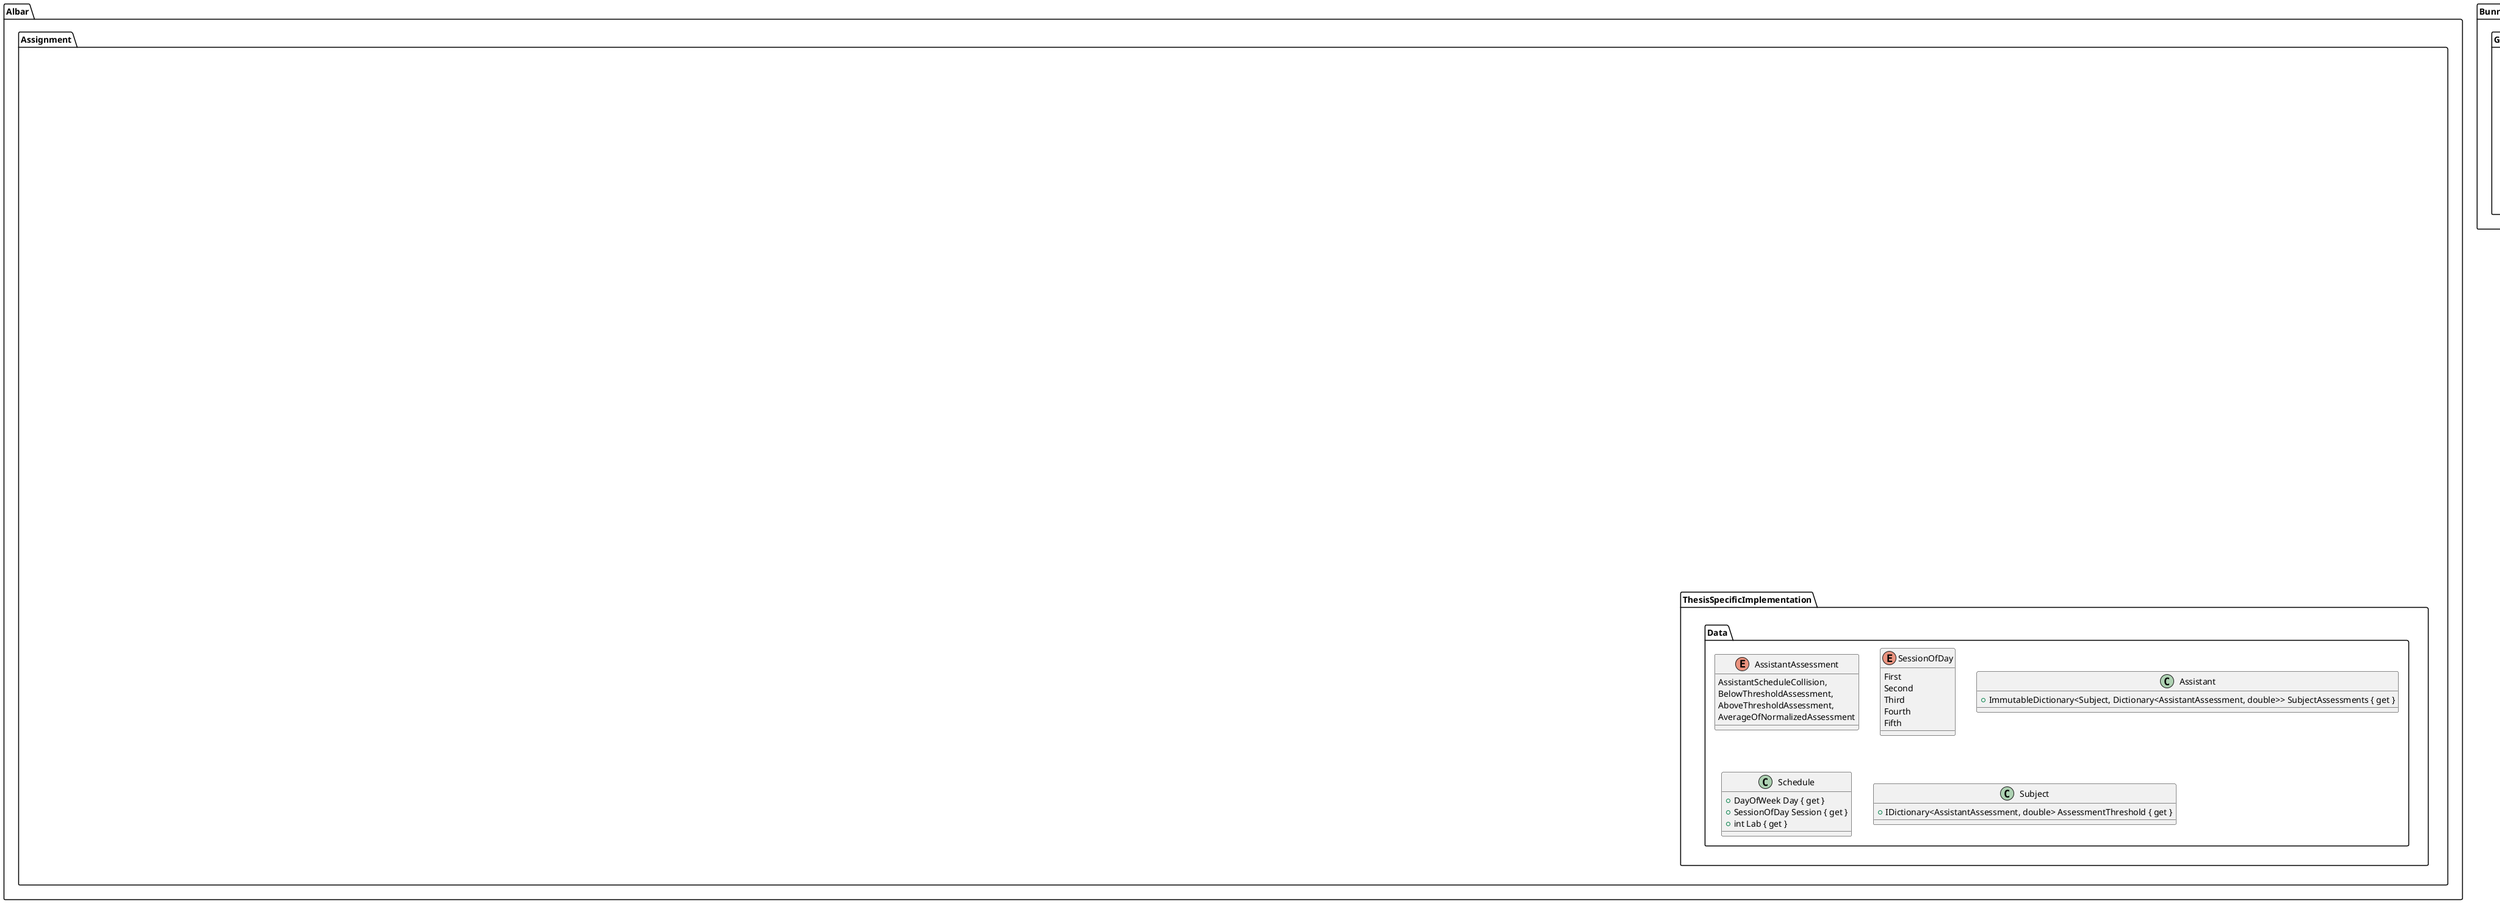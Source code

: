 @startuml
namespace Bunnypro.GeneticAlgorithm.Primitives {
    class PopulationCapacity <<(S,#FF7700)>>
    {
        +int Minimum { get }
        +int Maximum { get }
    }
}

namespace Bunnypro.GeneticAlgorithm.Abstractions {
    interface IChromosome
    {
        +double Fitness { get set }
        +ImmutableArray<object> Genotype { get }
        +object Phenotype { get }
    }
}

hide Bunnypro.GeneticAlgorithm.Primitives
hide Bunnypro.GeneticAlgorithm.Abstractions

namespace Bunnypro.GeneticAlgorithm.MultiObjective.Primitives {
    class ObjectiveValues<T: Enum> <<(S,#FF7700)>>
    {
        -IReadOnlyDictionary<T, double> _values
    }
}

namespace Bunnypro.GeneticAlgorithm.MultiObjective.Abstractions {
'    Bunnypro.GeneticAlgorithm.Abstractions.IChromosome <|-- IChromosome
'    IMultiObjectiveGeneticOperation ..> IChromosome
'    IMultiObjectiveGeneticOperation ..> Bunnypro.GeneticAlgorithm.Primitives.PopulationCapacity

'    IChromosome o-- Bunnypro.GeneticAlgorithm.MultiObjective.Primitives.ObjectiveValues
    
    interface IChromosome<T: Enum>
    {
        +ObjectiveValues<T> ObjectiveValues { get set }
    }
    
    interface IMultiObjectiveGeneticOperation<T: Enum>
    {
        +Task<IEnumerable<IChromosome<T>>> Operate(IEnumerable<IChromosome<T>>, PopulationCapacity[, CancellationToken])
    }
}

namespace Bunnypro.GeneticAlgorithm.MultiObjective.Core {
'    Bunnypro.GeneticAlgorithm.MultiObjective.Abstractions.IChromosomeEvaluator <|-- NormalizedObjectiveValuesFitnessEvaluator
'    NormalizedObjectiveValuesFitnessEvaluator o-- Bunnypro.GeneticAlgorithm.MultiObjective.Core.NormalizedObjectiveValuesFitnessEvaluator.Optimum
'    NormalizedObjectiveValuesFitnessEvaluator ..> Bunnypro.GeneticAlgorithm.MultiObjective.Abstractions.IChromosome
    
    class NormalizedObjectiveValuesFitnessEvaluator<T: Enum>
    {
        -<<readonly>> IDictionary<T, Optimum> _optimum
        -<<readonly>> IDictionary<T, double> _coefficient
        #<<virtual>> void EvaluateObjectiveValuesAll(IEnumerable<IChromosome<T>>)
    }
}

hide Bunnypro.GeneticAlgorithm.MultiObjective.Primitives
hide Bunnypro.GeneticAlgorithm.MultiObjective.Abstractions
hide Bunnypro.GeneticAlgorithm.MultiObjective.Core

namespace Albar.Assignment.DataAbstractions {
    interface IAssistant
    {
        +int Id { get }
        +ImmutableArray<ISubject> Subjects { get }
    }
    
    interface ISchedule
    {
        +int Id { get }
        +ISubject Subject { get }
    }
    
    interface ISubject
    {
        +int Id { get }
        +ImmutableArray<IAssistant> Assistants { get }
        +ImmutableArray<ISchedule> Schedules { get }
        +int AssistantCountPerScheduleRequirement { get }
    }
}

hide Albar.Assignment.DataAbstractions

namespace Albar.Assignment.Abstractions {
'    Bunnypro.GeneticAlgorithm.MultiObjective.Abstractions.IChromosome <|-- IAssignmentChromosome
'    ICrossoverSelection <|-- IReproductionSelection
'    IMutationSelection <|-- IReproductionSelection

'    IAssignmentChromosome o-- IScheduleSolutionRepresentation
    
'    ICrossoverSelection ..> IAssignmentChromosome
'    ICrossoverSelection ..> Bunnypro.GeneticAlgorithm.Primitives.PopulationCapacity
'    IMutationSelection ..> IAssignmentChromosome
'    IMutationSelection ..> Bunnypro.GeneticAlgorithm.Primitives.PopulationCapacity
    
'    IDataRepository o-- Albar.Assignment.DataAbstraction.ISubject
'    IDataRepository o-- Albar.Assignment.DataAbstraction.ISchedule
'    IDataRepository o-- Albar.Assignment.DataAbstraction.IAssistant
'    IDataRepository o-- IAssistantCombination
    
'    IGenotypePhenotypeMapper o-- IDataRepository
'    IGenotypePhenotypeMapper ..> IAssignmentChromosome
'    IGenotypePhenotypeMapper ..> IScheduleSolutionRepresentation
    
'    IObjectiveEvaluator ..> IAssignmentChromosome
    
'    IScheduleSolutionRepresentation o-- Albar.Assignment.DataAbstraction.ISchedule
'    IScheduleSolutionRepresentation o-- IAssistantCombination

    interface IReproductionSelection<T: Enum>
    
    interface IAssignmentChromosome<T: Enum>
    {
        +ImmutableArray<byte> Genotype { get }
        +IEnumerable<IScheduleSolutionRepresentation> Phenotype { get }
    }
    
    interface IAssistantCombination
    {
        +int Id { get }
        +ISubject Subject { get }
        +ImmutableArray<IAssistant> Assistants { get }
    }
    
    interface ICrossoverSelection<T: Enum>
    {
        +IEnumerable<PreparedCrossoverParent> SelectCrossoverParent(IEnumerable<IAssignmentChromosome<T>>, PopulationCapacity)
    }
    
    interface IDataRepository
    {
        +byte GeneSize { get }
        +ImmutableArray<ISubject> Subjects { get }
        +ImmutableArray<ISchedule> Schedules { get }
        +ImmutableArray<IAssistant> Assistants { get }
        +ImmutableArray<IAssistantCombination> AssistantCombinations { get }
    }
    
    interface IGenotypePhenotypeMapper<T: Enum>
    {
        +IDataRepository DataRepository { get }
        +IEnumerable<IScheduleSolutionRepresentation> ToSolution(IAssignmentChromosome<T>)
        +IEnumerable<IScheduleSolutionRepresentation> ToSolution(byte[])
        +IAssignmentChromosome<T> ToChromosome(IEnumerable<IScheduleSolutionRepresentation>)
        +IAssignmentChromosome<T> ToChromosome(byte[])
    }
    
    interface IMutationSelection<T: Enum>
    {
        +IEnumerable<PreparedMutationParent> SelectMutationParent(IEnumerable<IAssignmentChromosome<T>>, PopulationCapacity)
    }
    
    interface IObjectiveEvaluator<T: Enum>
    {
        +double Evaluate(IAssignmentChromosome<T>)
    }
    
    interface IScheduleSolutionRepresentation
    {
        +ISchedule Schedule { get }
        +IAssistantCombination AssistantCombination { get }
    }
    
    namespace Primitives {
'        PreparedCrossoverParent o-- Albar.Assignment.Abstractions.IAssignmentChromosome
'        PreparedMutationParent o-- Albar.Assignment.Abstractions.IAssignmentChromosome
        
        class PreparedCrossoverParent<T: Enum> <<(S,#FF7700)>>
        {
            +ImmutableArray<bool> Schema { get } 
            +IAssignmentChromosome<T> Parent1 { get }
            +IAssignmentChromosome<T> Parent2 { get }
        }
        
        class PreparedMutationParent<T: Enum> <<(S,#FF7700)>>
        {
            +ImmutableArray<bool> Schema { get }
            +IAssignmentChromosome<T> Parent { get }
        }
    }
}

hide Albar.Assignment.Abstractions

namespace Albar.Assignment.Algorithm {
'    Albar.Assignment.Abstractions.IAssignmentChromosome <|-down- AssignmentChromosome
'    Bunnypro.GeneticAlgorithm.MultiObjective.Abstractions.IMultiObjectiveGeneticOperation <|-right- AssignmentCrossover
'    Bunnypro.GeneticAlgorithm.MultiObjective.Abstractions.IMultiObjectiveGeneticOperation <|-right- AssignmentMutation
'    Bunnypro.GeneticAlgorithm.MultiObjective.Abstractions.IMultiObjectiveGeneticOperation <|-right- AssignmentReproduction
'    Albar.Assignment.Abstractions.IAssistantCombination <|-down- AssistantCombination
    
'    AssignmentChromosome o-down- Albar.Assignment.Abstractions.IScheduleSolutionRepresentation
    
'    AssignmentCrossover o-down- Albar.Assignment.Abstractions.ICrossoverSelection
'    AssignmentCrossover o-down- Albar.Assignment.Abstractions.IGenotypePhenotypeMapper
'    AssignmentCrossover .down.> Albar.Assignment.Abstractions.IAssignmentChromosome
    
'    AssignmentMutation o-down- Albar.Assignment.Abstractions.IMutationSelection
'    AssignmentMutation o-down- Albar.Assignment.Abstractions.IGenotypePhenotypeMapper
'    AssignmentMutation .down.> Albar.Assignment.Abstractions.IAssignmentChromosome
    
'    AssignmentReproduction o-down- Albar.Assignment.Abstractions.IGenotypePhenotypeMapper
'    AssignmentReproduction o-down- Albar.Assignment.Abstractions.IReproductionSelection
'    AssignmentReproduction o-down- Albar.Assignment.Abstractions.ICrossoverSelection
'    AssignmentReproduction o-down- Albar.Assignment.Abstractions.IMutationSelection
'    AssignmentReproduction *-- AssignmentCrossover
'    AssignmentReproduction *-- AssignmentMutation
    
'    AssistantCombination o-down- Albar.Assignment.DataAbstraction.ISubject
'    AssistantCombination o-down- Albar.Assignment.DataAbstraction.IAssistant
    
    class AssignmentChromosome<T: Enum>
    class AssistantCombination
    
    class AssignmentCrossover<T: Enum>
    {
        -<<readonly>> IMutationSelection<T> _selection
        -<<readonly>> IGenotypePhenotypeMapper<T> _mapper
        -IEnumerable<byte[]> Crossover(ImmutableArray<bool>, IAssignmentChromosome<T>, IAssignmentChromosome<T>)
    }
    
    class AssignmentMutation<T: Enum>
    {
        -<<readonly>> IMutationSelection<T> _selection
        -<<readonly>> IGenotypePhenotypeMapper<T> _mapper
        -byte[] Mutate(ImmutableArray<bool>, IAssignmentChromosome<T>)
    }
    
    class AssignmentReproduction<T: Enum>
    {
        -<<readonly>> IEnumerable<IMultiObjectiveGeneticOperation<T>> _operations
    }
    
    namespace Factories {
        class PopulationFactory
    }
    
    namespace Utilities {
        class ByteConverter
    }
    
    hide Albar.Assignment.Algorithm.Factories
    hide Albar.Assignment.Algorithm.Utilities
}

hide Albar.Assignment.Algorithm
'hide Albar.Assignment.ThesisSpecificImplementation

namespace Albar.Assignment.ThesisSpecificImplementation {
'    Bunnypro.GeneticAlgorithm.MultiObjective.Core.NormalizedObjectiveValuesFitnessEvaluator <|-down- AssignmentChromosomesEvaluator
'    Albar.Assignment.Abstractions.IDataRepository <|-down- DataRepository
'    Albar.Assignment.Abstractions.IGenotypePhenotypeMapper <|-down- GenotypePhenotypeMapper
'    Albar.Assignment.Abstractions.IReproductionSelection <|-down- ReproductionSelection
'    Albar.Assignment.Abstractions.IScheduleSolutionRepresentation <|-down- ScheduleSolutionRepresentation
   
'    AssignmentChromosomesEvaluator o-down- Albar.Assignment.Abstractions.IObjectiveEvaluator
'    AssignmentChromosomesEvaluator .up.> Albar.Assignment.Abstractions.IAssignmentChromosome
   
'    class GenotypePhenotypeMapper
'    class ScheduleSolutionRepresentation
'    
'    class AssignmentChromosomesEvaluator<T: Enum>
'    {
'        +void Add(T, IObjectiveEvaluator<T>)
'        #void EvaluateObjectiveValuesAll(IEnumerable<IChromosome<T>>)
'    }
'    
'    class DataRepository
'    {
'        -ImmutableArray<IAssistantCombination> CombineAssistants(ImmutableArray<ISubject>)
'    }
'    
'    class ReproductionSelection
'    {
'        -<<readonly>> IGenotypePhenotypeMapper<AssignmentObjective> _mapper
'    }
'
'    enum AssignmentObjective
'    {
'        AssistantScheduleCollision,
'        BelowThresholdAssessment,
'        AboveThresholdAssessment,
'        AverageOfNormalizedAssessment
'    }
    
'    namespace ObjectiveEvaluators {
''        Albar.Assignment.Abstractions.IObjectiveEvaluator <|-down- AssistantScheduleCollisionEvaluator
''        Albar.Assignment.Abstractions.IObjectiveEvaluator <|-down- AboveThresholdAssessmentEvaluator
''        Albar.Assignment.Abstractions.IObjectiveEvaluator <|-down- BelowThresholdAssessmentEvaluator
''        Albar.Assignment.Abstractions.IObjectiveEvaluator <|-down- AverageOfNormalizedAssessmentEvaluator
'
'        class AssistantScheduleCollisionEvaluator
'        class AboveThresholdAssessmentEvaluator
'        class BelowThresholdAssessmentEvaluator
'        class AverageOfNormalizedAssessmentEvaluator
'    }

'    hide Albar.Assignment.ThesisSpecificImplementation.ObjectiveEvaluators    
'    hide Albar.Assignment.ThesisSpecificImplementation.Data

    namespace Data {
'        Albar.Assignment.DataAbstraction.ISubject <|-down- Subject
'        Albar.Assignment.DataAbstraction.IAssistant <|-down- Assistant
'        Albar.Assignment.DataAbstraction.ISchedule <|-down- Schedule

'        Subject o-down- AssistantAssessment
'        Assistant o-down- AssistantAssessment
'        Schedule o-down- SessionOfDay

        enum AssistantAssessment
        {
            AssistantScheduleCollision,
            BelowThresholdAssessment,
            AboveThresholdAssessment,
            AverageOfNormalizedAssessment
        }

        enum SessionOfDay
        {
            First
            Second
            Third
            Fourth
            Fifth
        }

        class Assistant
        {
            + ImmutableDictionary<Subject, Dictionary<AssistantAssessment, double>> SubjectAssessments { get }
        }

        class Schedule
        {
            + DayOfWeek Day { get }
            + SessionOfDay Session { get }
            + int Lab { get }
        }

        class Subject
        {
            + IDictionary<AssistantAssessment, double> AssessmentThreshold { get }
        }
    }
}

'Albar.Assignment.DataAbstractions -[hidden]> Albar.Assignment.Algorithm
'Albar.Assignment.DataAbstractions --[hidden]> Albar.Assignment.Abstractions
'Albar.Assignment.DataAbstractions -[hidden]> Albar.Assignment.ThesisSpecificImplementation
'Albar.Assignment.ThesisSpecificImplementation --[hidden]> Albar.Assignment.Algorithm
'Albar.Assignment.Abstractions --[hidden]> Bunnypro.GeneticAlgorithm.Primitives
'Albar.Assignment.Algorithm --[hidden]> Bunnypro.GeneticAlgorithm.Primitives
'Albar.Assignment.Abstractions --[hidden]> Bunnypro.GeneticAlgorithm.Primitives
'Albar.Assignment.ThesisSpecificImplementation --[hidden]> Bunnypro.GeneticAlgorithm.Primitives

Albar.Assignment.Algorithm ---[hidden]> Albar.Assignment.ThesisSpecificImplementation

@enduml